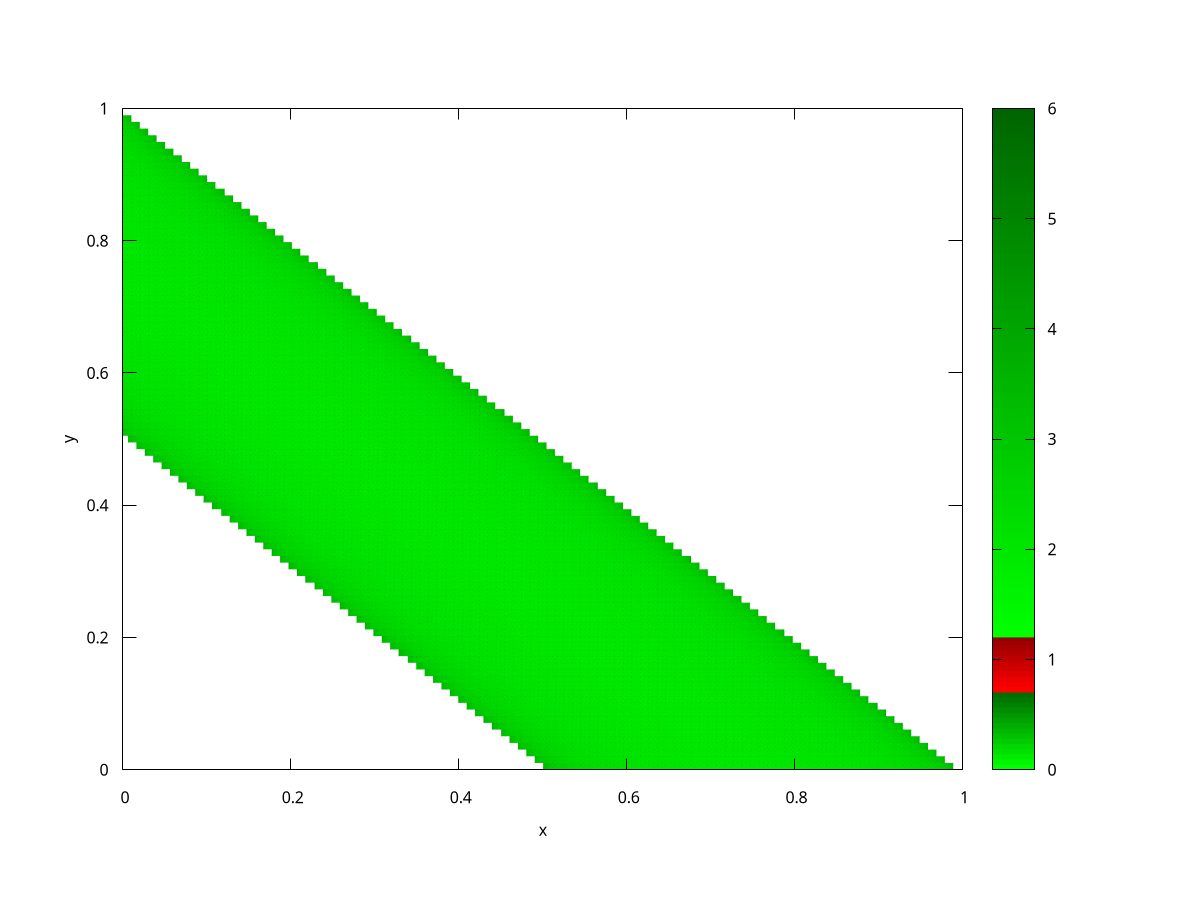 set term pdf
set output "asdf.pdf" 

# define so that only triangle area is plotted (otherwise undefined)
triangle(x,y) = log(sgn((x+y-1)*-1))+1

# first order basis functions
p1(x,y) = 1-2*y
p2(x,y) = -1 + 2*x + 2*y
p3(x,y) = 1-2*x
h2 = 10
h3 = 10

# f is the singularity function we want to plot (without log!)
f(x,y) = (20*y**2+(40*x-30)*y+20*x**2-30*x)/(2*y**2+(4*x-3)*y+2*x**2-3*x+1)
#f(x,y) = (p2(x,y)*h2+p3(x,y)*h3)/(-p1(x,y))

# g applies log
g(x,y) = log(f(x,y))/log(10)

# adjust plot axes, legend, etc.
unset key
set xlabel "x"
set ylabel "y"
set view map
set xrange [0:1]
set yrange [0:1]
set cbrange [0:6]
set isosamples 100
set samples 1000

set style line 1 lt 0 lw 0 pt 0 linecolor rgb "black"

# colors
set pm3d
set palette model RGB
#set palette model RGB defined (-4 "green", 0.7 "dark-green", 0.7 "yellow", 1.17 "dark-yellow", 1.17 "red", 5 "dark-red" )
set palette model RGB defined (0 "green", 0.7 "dark-green", 0.7 "red", 1.2 "dark-red", 1.2 "green", 6 "dark-green" )
#set palette model RGB defined (1.17 "red", 6 "dark-red" )

#splot 1.1 with image
splot g(x,y)*triangle(x,y) ls 1
